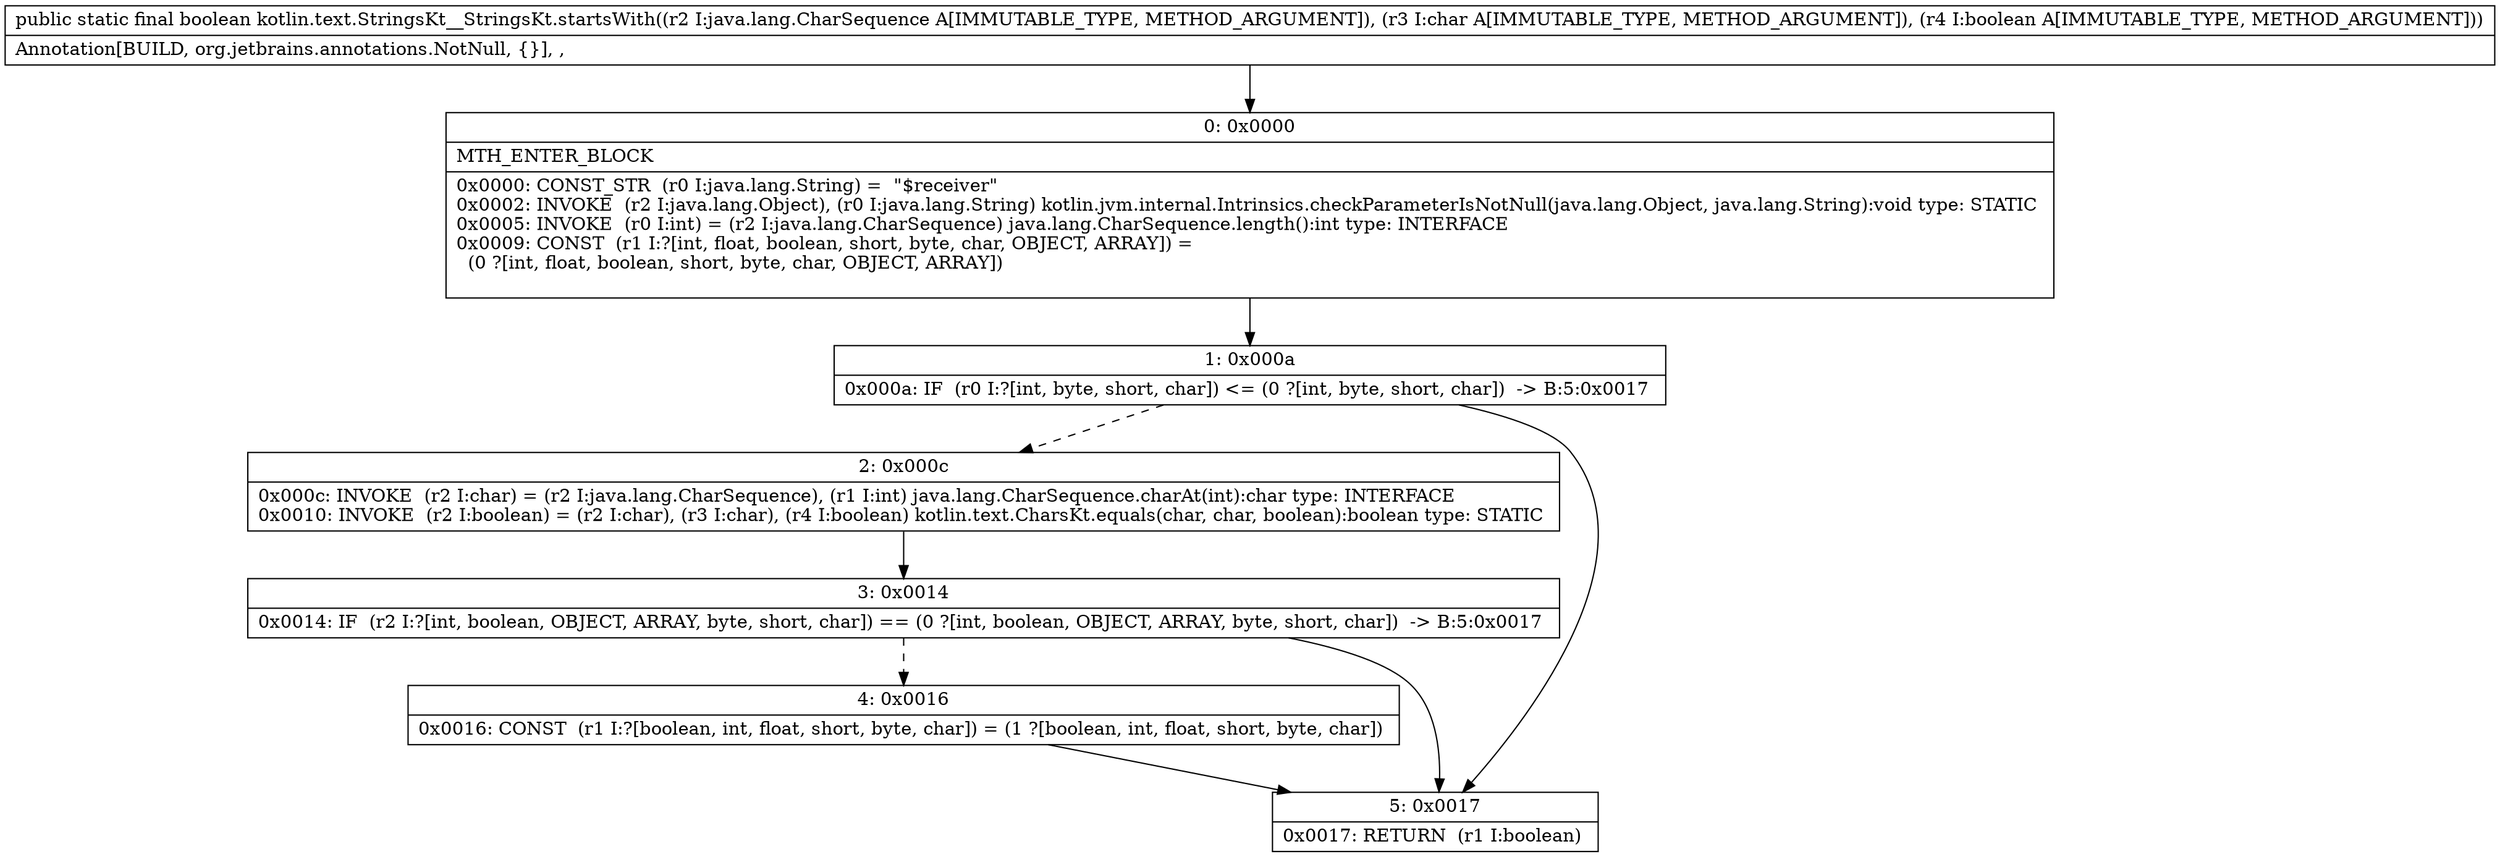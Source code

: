 digraph "CFG forkotlin.text.StringsKt__StringsKt.startsWith(Ljava\/lang\/CharSequence;CZ)Z" {
Node_0 [shape=record,label="{0\:\ 0x0000|MTH_ENTER_BLOCK\l|0x0000: CONST_STR  (r0 I:java.lang.String) =  \"$receiver\" \l0x0002: INVOKE  (r2 I:java.lang.Object), (r0 I:java.lang.String) kotlin.jvm.internal.Intrinsics.checkParameterIsNotNull(java.lang.Object, java.lang.String):void type: STATIC \l0x0005: INVOKE  (r0 I:int) = (r2 I:java.lang.CharSequence) java.lang.CharSequence.length():int type: INTERFACE \l0x0009: CONST  (r1 I:?[int, float, boolean, short, byte, char, OBJECT, ARRAY]) = \l  (0 ?[int, float, boolean, short, byte, char, OBJECT, ARRAY])\l \l}"];
Node_1 [shape=record,label="{1\:\ 0x000a|0x000a: IF  (r0 I:?[int, byte, short, char]) \<= (0 ?[int, byte, short, char])  \-\> B:5:0x0017 \l}"];
Node_2 [shape=record,label="{2\:\ 0x000c|0x000c: INVOKE  (r2 I:char) = (r2 I:java.lang.CharSequence), (r1 I:int) java.lang.CharSequence.charAt(int):char type: INTERFACE \l0x0010: INVOKE  (r2 I:boolean) = (r2 I:char), (r3 I:char), (r4 I:boolean) kotlin.text.CharsKt.equals(char, char, boolean):boolean type: STATIC \l}"];
Node_3 [shape=record,label="{3\:\ 0x0014|0x0014: IF  (r2 I:?[int, boolean, OBJECT, ARRAY, byte, short, char]) == (0 ?[int, boolean, OBJECT, ARRAY, byte, short, char])  \-\> B:5:0x0017 \l}"];
Node_4 [shape=record,label="{4\:\ 0x0016|0x0016: CONST  (r1 I:?[boolean, int, float, short, byte, char]) = (1 ?[boolean, int, float, short, byte, char]) \l}"];
Node_5 [shape=record,label="{5\:\ 0x0017|0x0017: RETURN  (r1 I:boolean) \l}"];
MethodNode[shape=record,label="{public static final boolean kotlin.text.StringsKt__StringsKt.startsWith((r2 I:java.lang.CharSequence A[IMMUTABLE_TYPE, METHOD_ARGUMENT]), (r3 I:char A[IMMUTABLE_TYPE, METHOD_ARGUMENT]), (r4 I:boolean A[IMMUTABLE_TYPE, METHOD_ARGUMENT]))  | Annotation[BUILD, org.jetbrains.annotations.NotNull, \{\}], , \l}"];
MethodNode -> Node_0;
Node_0 -> Node_1;
Node_1 -> Node_2[style=dashed];
Node_1 -> Node_5;
Node_2 -> Node_3;
Node_3 -> Node_4[style=dashed];
Node_3 -> Node_5;
Node_4 -> Node_5;
}

